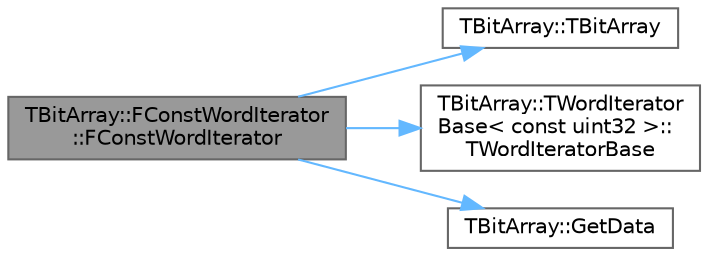 digraph "TBitArray::FConstWordIterator::FConstWordIterator"
{
 // INTERACTIVE_SVG=YES
 // LATEX_PDF_SIZE
  bgcolor="transparent";
  edge [fontname=Helvetica,fontsize=10,labelfontname=Helvetica,labelfontsize=10];
  node [fontname=Helvetica,fontsize=10,shape=box,height=0.2,width=0.4];
  rankdir="LR";
  Node1 [id="Node000001",label="TBitArray::FConstWordIterator\l::FConstWordIterator",height=0.2,width=0.4,color="gray40", fillcolor="grey60", style="filled", fontcolor="black",tooltip=" "];
  Node1 -> Node2 [id="edge1_Node000001_Node000002",color="steelblue1",style="solid",tooltip=" "];
  Node2 [id="Node000002",label="TBitArray::TBitArray",height=0.2,width=0.4,color="grey40", fillcolor="white", style="filled",URL="$d5/d67/classTBitArray.html#a1771ac139a4bfc89fdc10887e4f385c8",tooltip=" "];
  Node1 -> Node3 [id="edge2_Node000001_Node000003",color="steelblue1",style="solid",tooltip=" "];
  Node3 [id="Node000003",label="TBitArray::TWordIterator\lBase\< const uint32 \>::\lTWordIteratorBase",height=0.2,width=0.4,color="grey40", fillcolor="white", style="filled",URL="$d0/d72/structTBitArray_1_1TWordIteratorBase.html#a7ca7d7dc5b3ff567783f65fd4441e263",tooltip=" "];
  Node1 -> Node4 [id="edge3_Node000001_Node000004",color="steelblue1",style="solid",tooltip=" "];
  Node4 [id="Node000004",label="TBitArray::GetData",height=0.2,width=0.4,color="grey40", fillcolor="white", style="filled",URL="$d5/d67/classTBitArray.html#afe6d50caa011fa57ebdd2c5fac43c573",tooltip=" "];
}
